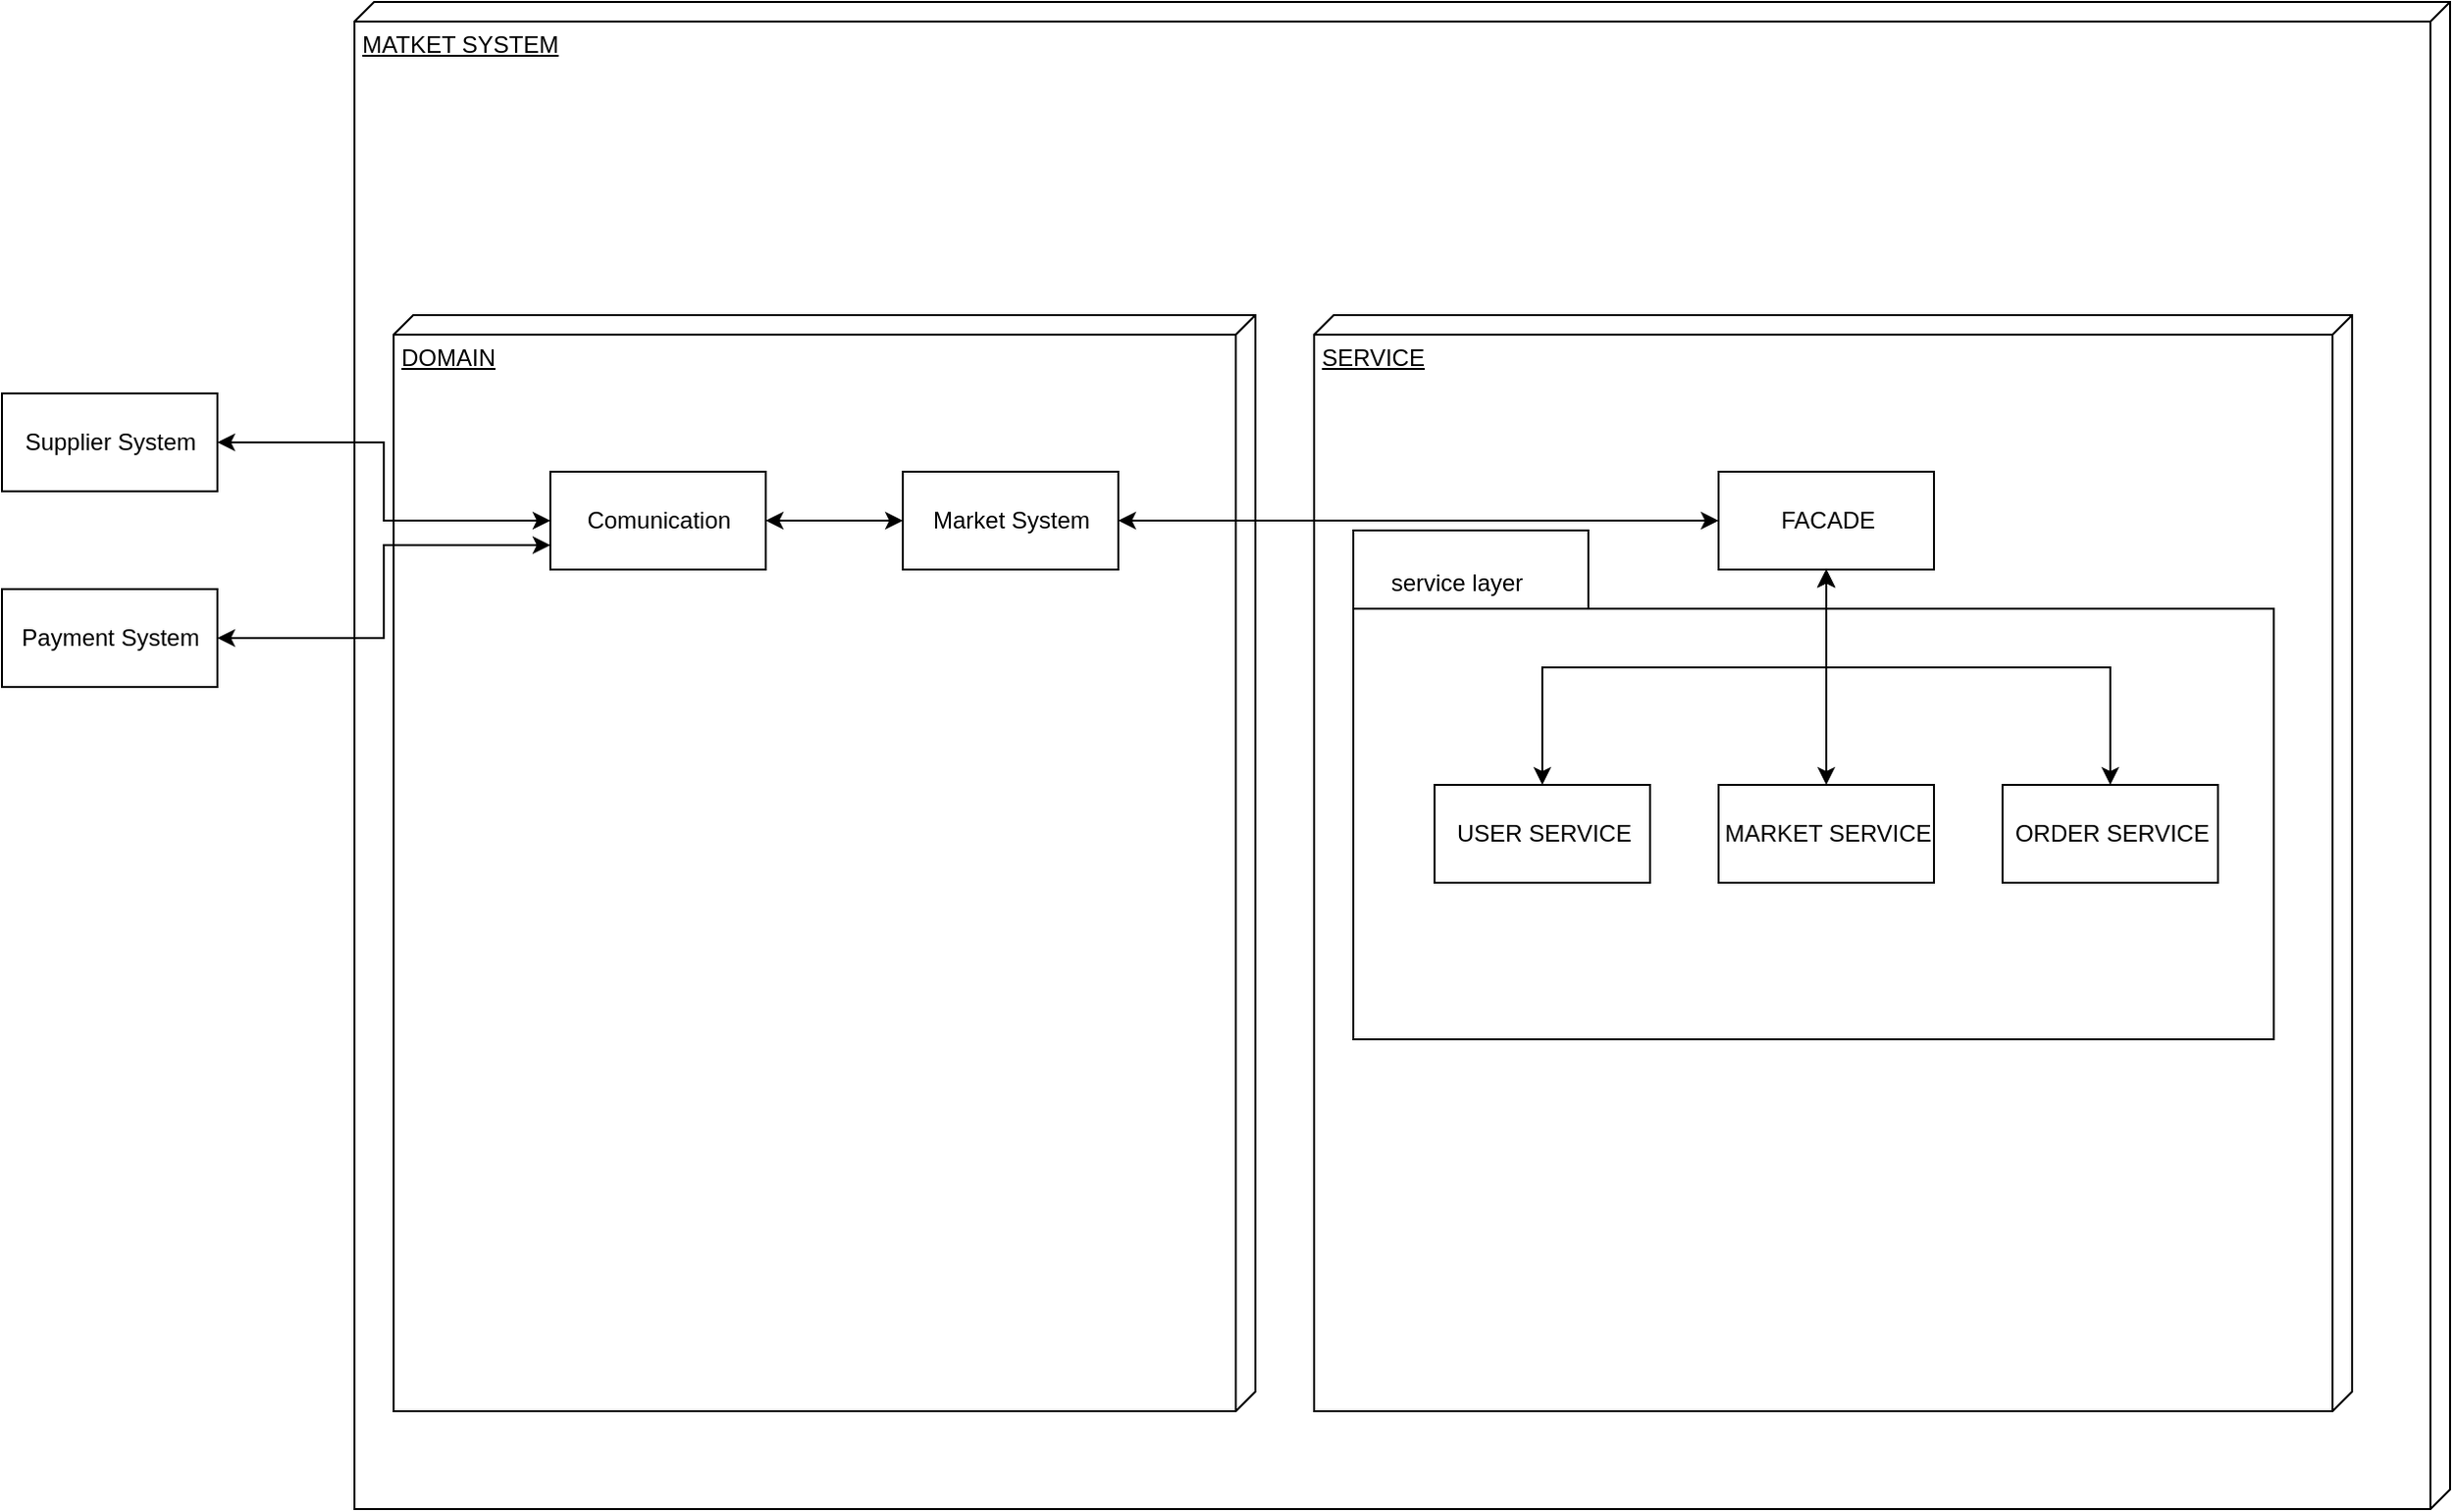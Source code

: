 <mxfile version="21.1.4" type="google">
  <diagram name="‫עמוד-1‬" id="l9Ol6RXKfJ9ADKmBGeu9">
    <mxGraphModel grid="1" page="1" gridSize="10" guides="1" tooltips="1" connect="1" arrows="1" fold="1" pageScale="1" pageWidth="827" pageHeight="1169" math="0" shadow="0">
      <root>
        <mxCell id="0" />
        <mxCell id="1" parent="0" />
        <mxCell id="EdCK2VivFYpjx8PkY6Jh-2" value="MATKET SYSTEM" style="verticalAlign=top;align=left;spacingTop=8;spacingLeft=2;spacingRight=12;shape=cube;size=10;direction=south;fontStyle=4;html=1;" vertex="1" parent="1">
          <mxGeometry x="-50" y="170" width="1070" height="770" as="geometry" />
        </mxCell>
        <mxCell id="EdCK2VivFYpjx8PkY6Jh-26" value="DOMAIN" style="verticalAlign=top;align=left;spacingTop=8;spacingLeft=2;spacingRight=12;shape=cube;size=10;direction=south;fontStyle=4;html=1;" vertex="1" parent="1">
          <mxGeometry x="-30" y="330" width="440" height="560" as="geometry" />
        </mxCell>
        <mxCell id="EdCK2VivFYpjx8PkY6Jh-4" value="Market System" style="html=1;" vertex="1" parent="1">
          <mxGeometry x="230" y="410" width="110" height="50" as="geometry" />
        </mxCell>
        <mxCell id="EdCK2VivFYpjx8PkY6Jh-27" value="SERVICE" style="verticalAlign=top;align=left;spacingTop=8;spacingLeft=2;spacingRight=12;shape=cube;size=10;direction=south;fontStyle=4;html=1;" vertex="1" parent="1">
          <mxGeometry x="440" y="330" width="530" height="560" as="geometry" />
        </mxCell>
        <mxCell id="EdCK2VivFYpjx8PkY6Jh-38" style="edgeStyle=orthogonalEdgeStyle;rounded=0;orthogonalLoop=1;jettySize=auto;html=1;entryX=0;entryY=0.5;entryDx=0;entryDy=0;startArrow=classic;startFill=1;endArrow=classic;endFill=1;" edge="1" parent="1" source="EdCK2VivFYpjx8PkY6Jh-7" target="EdCK2VivFYpjx8PkY6Jh-4">
          <mxGeometry relative="1" as="geometry" />
        </mxCell>
        <mxCell id="EdCK2VivFYpjx8PkY6Jh-7" value="Comunication" style="html=1;" vertex="1" parent="1">
          <mxGeometry x="50" y="410" width="110" height="50" as="geometry" />
        </mxCell>
        <mxCell id="EdCK2VivFYpjx8PkY6Jh-19" style="edgeStyle=orthogonalEdgeStyle;rounded=0;orthogonalLoop=1;jettySize=auto;html=1;entryX=0;entryY=0.75;entryDx=0;entryDy=0;startArrow=classic;startFill=1;endArrow=classic;endFill=1;" edge="1" parent="1" source="EdCK2VivFYpjx8PkY6Jh-8" target="EdCK2VivFYpjx8PkY6Jh-7">
          <mxGeometry relative="1" as="geometry" />
        </mxCell>
        <mxCell id="EdCK2VivFYpjx8PkY6Jh-8" value="Payment System" style="html=1;" vertex="1" parent="1">
          <mxGeometry x="-230" y="470" width="110" height="50" as="geometry" />
        </mxCell>
        <mxCell id="EdCK2VivFYpjx8PkY6Jh-34" style="edgeStyle=orthogonalEdgeStyle;rounded=0;orthogonalLoop=1;jettySize=auto;html=1;entryX=0;entryY=0.5;entryDx=0;entryDy=0;startArrow=classic;startFill=1;endArrow=classic;endFill=1;" edge="1" parent="1" source="EdCK2VivFYpjx8PkY6Jh-9" target="EdCK2VivFYpjx8PkY6Jh-7">
          <mxGeometry relative="1" as="geometry" />
        </mxCell>
        <mxCell id="EdCK2VivFYpjx8PkY6Jh-9" value="Supplier System" style="html=1;" vertex="1" parent="1">
          <mxGeometry x="-230" y="370" width="110" height="50" as="geometry" />
        </mxCell>
        <mxCell id="EdCK2VivFYpjx8PkY6Jh-36" style="edgeStyle=orthogonalEdgeStyle;rounded=0;orthogonalLoop=1;jettySize=auto;html=1;startArrow=classic;startFill=1;endArrow=classic;endFill=1;entryX=1;entryY=0.5;entryDx=0;entryDy=0;" edge="1" parent="1" source="EdCK2VivFYpjx8PkY6Jh-35" target="EdCK2VivFYpjx8PkY6Jh-4">
          <mxGeometry relative="1" as="geometry" />
        </mxCell>
        <mxCell id="EdCK2VivFYpjx8PkY6Jh-35" value="FACADE" style="html=1;" vertex="1" parent="1">
          <mxGeometry x="646.5" y="410" width="110" height="50" as="geometry" />
        </mxCell>
        <mxCell id="EdCK2VivFYpjx8PkY6Jh-43" style="edgeStyle=orthogonalEdgeStyle;rounded=0;orthogonalLoop=1;jettySize=auto;html=1;entryX=0.5;entryY=1;entryDx=0;entryDy=0;startArrow=classic;startFill=1;endArrow=classic;endFill=1;" edge="1" parent="1" source="EdCK2VivFYpjx8PkY6Jh-39" target="EdCK2VivFYpjx8PkY6Jh-35">
          <mxGeometry relative="1" as="geometry" />
        </mxCell>
        <mxCell id="EdCK2VivFYpjx8PkY6Jh-56" value="" style="group" vertex="1" connectable="0" parent="1">
          <mxGeometry x="450" y="440" width="470" height="260" as="geometry" />
        </mxCell>
        <mxCell id="EdCK2VivFYpjx8PkY6Jh-54" value="" style="shape=folder;fontStyle=1;spacingTop=10;tabWidth=120;tabHeight=40;tabPosition=left;html=1;" vertex="1" parent="EdCK2VivFYpjx8PkY6Jh-56">
          <mxGeometry x="10" width="470" height="260.0" as="geometry" />
        </mxCell>
        <mxCell id="EdCK2VivFYpjx8PkY6Jh-55" value="service layer" style="text;html=1;strokeColor=none;fillColor=none;align=center;verticalAlign=middle;whiteSpace=wrap;rounded=0;" vertex="1" parent="EdCK2VivFYpjx8PkY6Jh-56">
          <mxGeometry width="125.864" height="54.737" as="geometry" />
        </mxCell>
        <mxCell id="EdCK2VivFYpjx8PkY6Jh-37" value="USER SERVICE" style="html=1;" vertex="1" parent="EdCK2VivFYpjx8PkY6Jh-56">
          <mxGeometry x="51.5" y="130" width="110" height="50" as="geometry" />
        </mxCell>
        <mxCell id="EdCK2VivFYpjx8PkY6Jh-39" value="MARKET SERVICE" style="html=1;" vertex="1" parent="EdCK2VivFYpjx8PkY6Jh-56">
          <mxGeometry x="196.5" y="130" width="110" height="50" as="geometry" />
        </mxCell>
        <mxCell id="EdCK2VivFYpjx8PkY6Jh-40" value="ORDER SERVICE" style="html=1;" vertex="1" parent="EdCK2VivFYpjx8PkY6Jh-56">
          <mxGeometry x="341.5" y="130" width="110" height="50" as="geometry" />
        </mxCell>
        <mxCell id="EdCK2VivFYpjx8PkY6Jh-41" style="edgeStyle=orthogonalEdgeStyle;rounded=0;orthogonalLoop=1;jettySize=auto;html=1;exitX=0.5;exitY=0;exitDx=0;exitDy=0;entryX=0.5;entryY=1;entryDx=0;entryDy=0;startArrow=classic;startFill=1;endArrow=classic;endFill=1;" edge="1" parent="1" source="EdCK2VivFYpjx8PkY6Jh-37" target="EdCK2VivFYpjx8PkY6Jh-35">
          <mxGeometry relative="1" as="geometry">
            <Array as="points">
              <mxPoint x="557" y="510" />
              <mxPoint x="702" y="510" />
            </Array>
          </mxGeometry>
        </mxCell>
        <mxCell id="EdCK2VivFYpjx8PkY6Jh-44" style="edgeStyle=orthogonalEdgeStyle;rounded=0;orthogonalLoop=1;jettySize=auto;html=1;entryX=0.5;entryY=1;entryDx=0;entryDy=0;startArrow=classic;startFill=1;endArrow=classic;endFill=1;exitX=0.5;exitY=0;exitDx=0;exitDy=0;" edge="1" parent="1" source="EdCK2VivFYpjx8PkY6Jh-40" target="EdCK2VivFYpjx8PkY6Jh-35">
          <mxGeometry relative="1" as="geometry">
            <Array as="points">
              <mxPoint x="847" y="510" />
              <mxPoint x="702" y="510" />
            </Array>
          </mxGeometry>
        </mxCell>
        <mxCell id="EdCK2VivFYpjx8PkY6Jh-59" style="edgeStyle=orthogonalEdgeStyle;rounded=0;orthogonalLoop=1;jettySize=auto;html=1;entryX=0.5;entryY=1;entryDx=0;entryDy=0;startArrow=classic;startFill=1;endArrow=classic;endFill=1;" edge="1" parent="1" source="EdCK2VivFYpjx8PkY6Jh-39" target="EdCK2VivFYpjx8PkY6Jh-35">
          <mxGeometry relative="1" as="geometry" />
        </mxCell>
      </root>
    </mxGraphModel>
  </diagram>
</mxfile>
